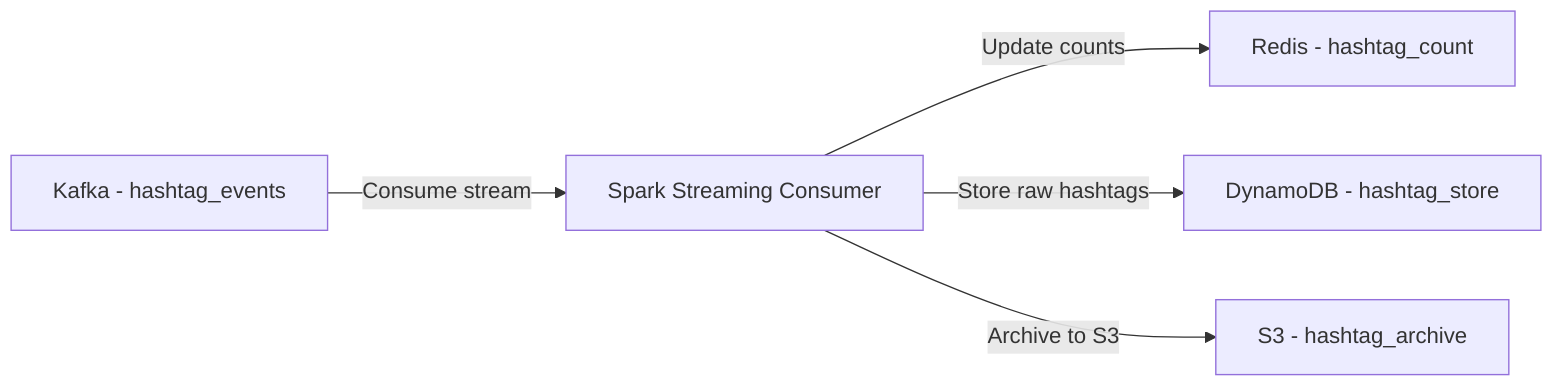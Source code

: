flowchart LR
    A["Kafka - hashtag_events"] -->|"Consume stream"| B["Spark Streaming Consumer"]
    B -->|"Update counts"| C["Redis - hashtag_count"]
    B -->|"Store raw hashtags"| D["DynamoDB - hashtag_store"]
    B -->|"Archive to S3"| E["S3 - hashtag_archive"]
